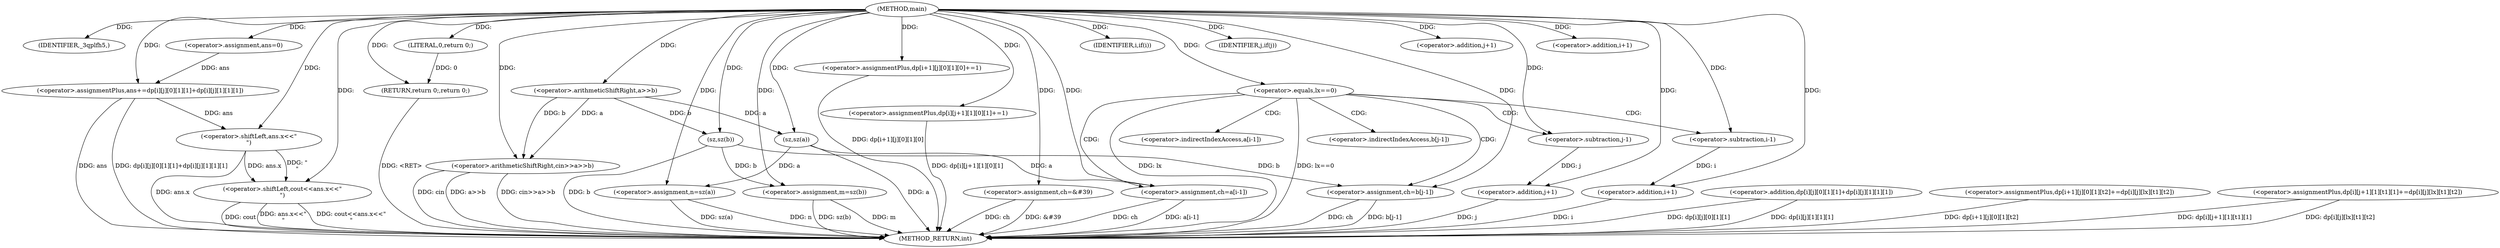 digraph "main" {  
"1000246" [label = "(METHOD,main)" ]
"1000425" [label = "(METHOD_RETURN,int)" ]
"1000248" [label = "(IDENTIFIER,_3qplfh5,)" ]
"1000251" [label = "(<operator>.arithmeticShiftRight,cin>>a>>b)" ]
"1000257" [label = "(<operator>.assignment,n=sz(a))" ]
"1000262" [label = "(<operator>.assignment,m=sz(b))" ]
"1000387" [label = "(<operator>.assignment,ans=0)" ]
"1000416" [label = "(<operator>.shiftLeft,cout<<ans.x<<\"\n\")" ]
"1000423" [label = "(RETURN,return 0;,return 0;)" ]
"1000391" [label = "(<operator>.assignmentPlus,ans+=dp[i][j][0][1][1]+dp[i][j][1][1][1])" ]
"1000424" [label = "(LITERAL,0,return 0;)" ]
"1000253" [label = "(<operator>.arithmeticShiftRight,a>>b)" ]
"1000259" [label = "(sz,sz(a))" ]
"1000264" [label = "(sz,sz(b))" ]
"1000418" [label = "(<operator>.shiftLeft,ans.x<<\"\n\")" ]
"1000269" [label = "(<operator>.assignmentPlus,dp[i+1][j][0][1][0]+=1)" ]
"1000284" [label = "(<operator>.assignmentPlus,dp[i][j+1][1][0][1]+=1)" ]
"1000301" [label = "(<operator>.assignment,ch=&#39)" ]
"1000393" [label = "(<operator>.addition,dp[i][j][0][1][1]+dp[i][j][1][1][1])" ]
"1000308" [label = "(<operator>.equals,lx==0)" ]
"1000313" [label = "(IDENTIFIER,i,if(i))" ]
"1000314" [label = "(<operator>.assignment,ch=a[i-1])" ]
"1000335" [label = "(<operator>.assignmentPlus,dp[i+1][j][0][1][t2]+=dp[i][j][lx][t1][t2])" ]
"1000361" [label = "(<operator>.assignmentPlus,dp[i][j+1][1][t1][1]+=dp[i][j][lx][t1][t2])" ]
"1000324" [label = "(IDENTIFIER,j,if(j))" ]
"1000325" [label = "(<operator>.assignment,ch=b[j-1])" ]
"1000292" [label = "(<operator>.addition,j+1)" ]
"1000318" [label = "(<operator>.subtraction,i-1)" ]
"1000276" [label = "(<operator>.addition,i+1)" ]
"1000329" [label = "(<operator>.subtraction,j-1)" ]
"1000369" [label = "(<operator>.addition,j+1)" ]
"1000342" [label = "(<operator>.addition,i+1)" ]
"1000316" [label = "(<operator>.indirectIndexAccess,a[i-1])" ]
"1000327" [label = "(<operator>.indirectIndexAccess,b[j-1])" ]
  "1000423" -> "1000425"  [ label = "DDG: <RET>"] 
  "1000251" -> "1000425"  [ label = "DDG: a>>b"] 
  "1000251" -> "1000425"  [ label = "DDG: cin>>a>>b"] 
  "1000257" -> "1000425"  [ label = "DDG: n"] 
  "1000259" -> "1000425"  [ label = "DDG: a"] 
  "1000257" -> "1000425"  [ label = "DDG: sz(a)"] 
  "1000262" -> "1000425"  [ label = "DDG: m"] 
  "1000264" -> "1000425"  [ label = "DDG: b"] 
  "1000262" -> "1000425"  [ label = "DDG: sz(b)"] 
  "1000269" -> "1000425"  [ label = "DDG: dp[i+1][j][0][1][0]"] 
  "1000284" -> "1000425"  [ label = "DDG: dp[i][j+1][1][0][1]"] 
  "1000301" -> "1000425"  [ label = "DDG: ch"] 
  "1000301" -> "1000425"  [ label = "DDG: &#39"] 
  "1000308" -> "1000425"  [ label = "DDG: lx"] 
  "1000308" -> "1000425"  [ label = "DDG: lx==0"] 
  "1000325" -> "1000425"  [ label = "DDG: ch"] 
  "1000325" -> "1000425"  [ label = "DDG: b[j-1]"] 
  "1000314" -> "1000425"  [ label = "DDG: ch"] 
  "1000314" -> "1000425"  [ label = "DDG: a[i-1]"] 
  "1000342" -> "1000425"  [ label = "DDG: i"] 
  "1000335" -> "1000425"  [ label = "DDG: dp[i+1][j][0][1][t2]"] 
  "1000369" -> "1000425"  [ label = "DDG: j"] 
  "1000361" -> "1000425"  [ label = "DDG: dp[i][j+1][1][t1][1]"] 
  "1000361" -> "1000425"  [ label = "DDG: dp[i][j][lx][t1][t2]"] 
  "1000391" -> "1000425"  [ label = "DDG: ans"] 
  "1000393" -> "1000425"  [ label = "DDG: dp[i][j][0][1][1]"] 
  "1000393" -> "1000425"  [ label = "DDG: dp[i][j][1][1][1]"] 
  "1000391" -> "1000425"  [ label = "DDG: dp[i][j][0][1][1]+dp[i][j][1][1][1]"] 
  "1000418" -> "1000425"  [ label = "DDG: ans.x"] 
  "1000416" -> "1000425"  [ label = "DDG: ans.x<<\"\n\""] 
  "1000416" -> "1000425"  [ label = "DDG: cout<<ans.x<<\"\n\""] 
  "1000416" -> "1000425"  [ label = "DDG: cout"] 
  "1000251" -> "1000425"  [ label = "DDG: cin"] 
  "1000246" -> "1000248"  [ label = "DDG: "] 
  "1000259" -> "1000257"  [ label = "DDG: a"] 
  "1000264" -> "1000262"  [ label = "DDG: b"] 
  "1000246" -> "1000387"  [ label = "DDG: "] 
  "1000424" -> "1000423"  [ label = "DDG: 0"] 
  "1000246" -> "1000423"  [ label = "DDG: "] 
  "1000246" -> "1000251"  [ label = "DDG: "] 
  "1000253" -> "1000251"  [ label = "DDG: b"] 
  "1000253" -> "1000251"  [ label = "DDG: a"] 
  "1000246" -> "1000257"  [ label = "DDG: "] 
  "1000246" -> "1000262"  [ label = "DDG: "] 
  "1000246" -> "1000416"  [ label = "DDG: "] 
  "1000418" -> "1000416"  [ label = "DDG: \"\n\""] 
  "1000418" -> "1000416"  [ label = "DDG: ans.x"] 
  "1000246" -> "1000424"  [ label = "DDG: "] 
  "1000246" -> "1000253"  [ label = "DDG: "] 
  "1000253" -> "1000259"  [ label = "DDG: a"] 
  "1000246" -> "1000259"  [ label = "DDG: "] 
  "1000253" -> "1000264"  [ label = "DDG: b"] 
  "1000246" -> "1000264"  [ label = "DDG: "] 
  "1000387" -> "1000391"  [ label = "DDG: ans"] 
  "1000246" -> "1000391"  [ label = "DDG: "] 
  "1000391" -> "1000418"  [ label = "DDG: ans"] 
  "1000246" -> "1000418"  [ label = "DDG: "] 
  "1000246" -> "1000269"  [ label = "DDG: "] 
  "1000246" -> "1000284"  [ label = "DDG: "] 
  "1000246" -> "1000301"  [ label = "DDG: "] 
  "1000246" -> "1000308"  [ label = "DDG: "] 
  "1000246" -> "1000313"  [ label = "DDG: "] 
  "1000259" -> "1000314"  [ label = "DDG: a"] 
  "1000246" -> "1000314"  [ label = "DDG: "] 
  "1000246" -> "1000324"  [ label = "DDG: "] 
  "1000264" -> "1000325"  [ label = "DDG: b"] 
  "1000246" -> "1000325"  [ label = "DDG: "] 
  "1000246" -> "1000292"  [ label = "DDG: "] 
  "1000246" -> "1000318"  [ label = "DDG: "] 
  "1000246" -> "1000276"  [ label = "DDG: "] 
  "1000246" -> "1000329"  [ label = "DDG: "] 
  "1000329" -> "1000369"  [ label = "DDG: j"] 
  "1000246" -> "1000369"  [ label = "DDG: "] 
  "1000318" -> "1000342"  [ label = "DDG: i"] 
  "1000246" -> "1000342"  [ label = "DDG: "] 
  "1000308" -> "1000325"  [ label = "CDG: "] 
  "1000308" -> "1000329"  [ label = "CDG: "] 
  "1000308" -> "1000327"  [ label = "CDG: "] 
  "1000308" -> "1000318"  [ label = "CDG: "] 
  "1000308" -> "1000316"  [ label = "CDG: "] 
  "1000308" -> "1000314"  [ label = "CDG: "] 
}
